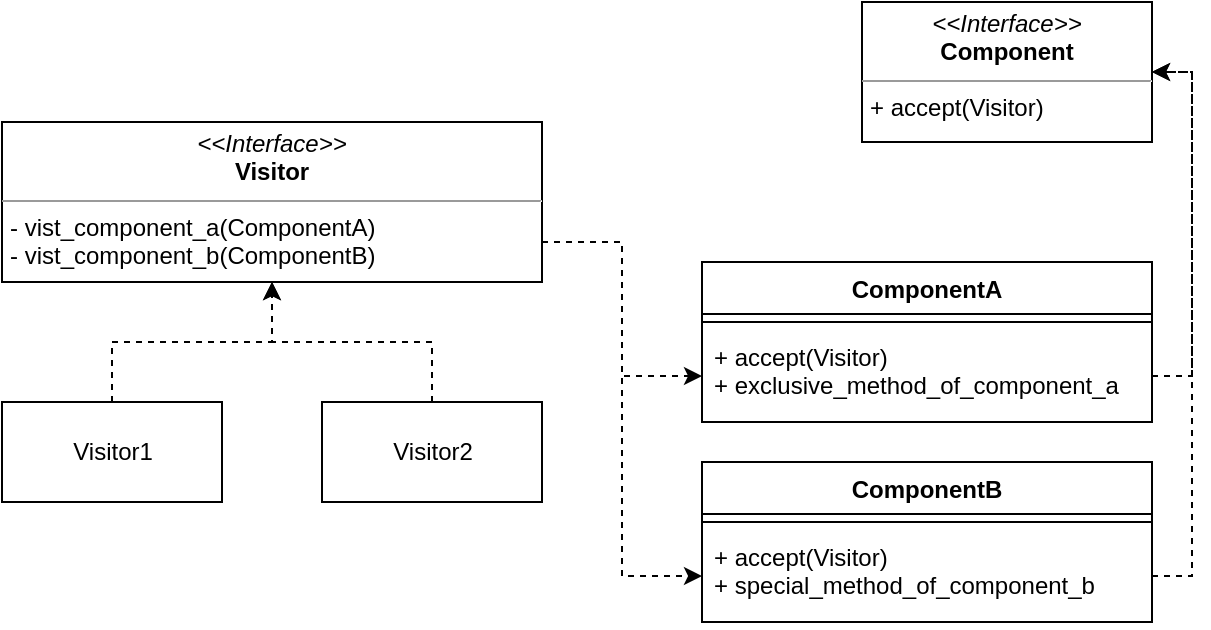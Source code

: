 <mxfile version="14.6.13" type="device"><diagram id="Xx6WHkbZ90wGw88ztGpZ" name="Page-1"><mxGraphModel dx="901" dy="813" grid="1" gridSize="10" guides="1" tooltips="1" connect="1" arrows="1" fold="1" page="1" pageScale="1" pageWidth="827" pageHeight="1169" math="0" shadow="0"><root><mxCell id="0"/><mxCell id="1" parent="0"/><mxCell id="hlbYt0CpxBl905jt_Tql-21" value="&lt;p style=&quot;margin: 0px ; margin-top: 4px ; text-align: center&quot;&gt;&lt;i&gt;&amp;lt;&amp;lt;Interface&amp;gt;&amp;gt;&lt;/i&gt;&lt;br&gt;&lt;b&gt;Component&lt;/b&gt;&lt;/p&gt;&lt;hr size=&quot;1&quot;&gt;&lt;p style=&quot;margin: 0px ; margin-left: 4px&quot;&gt;&lt;span style=&quot;text-align: center&quot;&gt;+ accept(Visitor)&lt;/span&gt;&lt;/p&gt;" style="verticalAlign=top;align=left;overflow=fill;fontSize=12;fontFamily=Helvetica;html=1;" parent="1" vertex="1"><mxGeometry x="530" y="110" width="145" height="70" as="geometry"/></mxCell><mxCell id="PdH6mdrat9ktG83yWWH1-1" value="ComponentA" style="swimlane;fontStyle=1;align=center;verticalAlign=top;childLayout=stackLayout;horizontal=1;startSize=26;horizontalStack=0;resizeParent=1;resizeParentMax=0;resizeLast=0;collapsible=1;marginBottom=0;" parent="1" vertex="1"><mxGeometry x="450" y="240" width="225" height="80" as="geometry"/></mxCell><mxCell id="PdH6mdrat9ktG83yWWH1-3" value="" style="line;strokeWidth=1;fillColor=none;align=left;verticalAlign=middle;spacingTop=-1;spacingLeft=3;spacingRight=3;rotatable=0;labelPosition=right;points=[];portConstraint=eastwest;" parent="PdH6mdrat9ktG83yWWH1-1" vertex="1"><mxGeometry y="26" width="225" height="8" as="geometry"/></mxCell><mxCell id="PdH6mdrat9ktG83yWWH1-4" value="+ accept(Visitor)&#10;+ exclusive_method_of_component_a" style="text;strokeColor=none;fillColor=none;align=left;verticalAlign=top;spacingLeft=4;spacingRight=4;overflow=hidden;rotatable=0;points=[[0,0.5],[1,0.5]];portConstraint=eastwest;" parent="PdH6mdrat9ktG83yWWH1-1" vertex="1"><mxGeometry y="34" width="225" height="46" as="geometry"/></mxCell><mxCell id="OpUIba-qulyqJziwVzyo-3" value="ComponentB" style="swimlane;fontStyle=1;align=center;verticalAlign=top;childLayout=stackLayout;horizontal=1;startSize=26;horizontalStack=0;resizeParent=1;resizeParentMax=0;resizeLast=0;collapsible=1;marginBottom=0;" vertex="1" parent="1"><mxGeometry x="450" y="340" width="225" height="80" as="geometry"/></mxCell><mxCell id="OpUIba-qulyqJziwVzyo-4" value="" style="line;strokeWidth=1;fillColor=none;align=left;verticalAlign=middle;spacingTop=-1;spacingLeft=3;spacingRight=3;rotatable=0;labelPosition=right;points=[];portConstraint=eastwest;" vertex="1" parent="OpUIba-qulyqJziwVzyo-3"><mxGeometry y="26" width="225" height="8" as="geometry"/></mxCell><mxCell id="OpUIba-qulyqJziwVzyo-5" value="+ accept(Visitor)&#10;+ special_method_of_component_b" style="text;strokeColor=none;fillColor=none;align=left;verticalAlign=top;spacingLeft=4;spacingRight=4;overflow=hidden;rotatable=0;points=[[0,0.5],[1,0.5]];portConstraint=eastwest;" vertex="1" parent="OpUIba-qulyqJziwVzyo-3"><mxGeometry y="34" width="225" height="46" as="geometry"/></mxCell><mxCell id="OpUIba-qulyqJziwVzyo-24" style="edgeStyle=orthogonalEdgeStyle;rounded=0;orthogonalLoop=1;jettySize=auto;html=1;exitX=1;exitY=0.75;exitDx=0;exitDy=0;entryX=0;entryY=0.5;entryDx=0;entryDy=0;dashed=1;" edge="1" parent="1" source="OpUIba-qulyqJziwVzyo-6" target="PdH6mdrat9ktG83yWWH1-4"><mxGeometry relative="1" as="geometry"/></mxCell><mxCell id="OpUIba-qulyqJziwVzyo-25" style="edgeStyle=orthogonalEdgeStyle;rounded=0;orthogonalLoop=1;jettySize=auto;html=1;exitX=1;exitY=0.75;exitDx=0;exitDy=0;entryX=0;entryY=0.5;entryDx=0;entryDy=0;dashed=1;" edge="1" parent="1" source="OpUIba-qulyqJziwVzyo-6" target="OpUIba-qulyqJziwVzyo-5"><mxGeometry relative="1" as="geometry"/></mxCell><mxCell id="OpUIba-qulyqJziwVzyo-6" value="&lt;p style=&quot;margin: 0px ; margin-top: 4px ; text-align: center&quot;&gt;&lt;i&gt;&amp;lt;&amp;lt;Interface&amp;gt;&amp;gt;&lt;/i&gt;&lt;br&gt;&lt;b&gt;Visitor&lt;/b&gt;&lt;/p&gt;&lt;hr size=&quot;1&quot;&gt;&lt;p style=&quot;margin: 0px ; margin-left: 4px&quot;&gt;&lt;span style=&quot;text-align: center&quot;&gt;- vist_component_a(ComponentA)&lt;/span&gt;&lt;/p&gt;&lt;p style=&quot;margin: 0px ; margin-left: 4px&quot;&gt;&lt;span style=&quot;text-align: center&quot;&gt;- vist_component_b(ComponentB)&lt;/span&gt;&lt;span style=&quot;text-align: center&quot;&gt;&lt;br&gt;&lt;/span&gt;&lt;/p&gt;" style="verticalAlign=top;align=left;overflow=fill;fontSize=12;fontFamily=Helvetica;html=1;" vertex="1" parent="1"><mxGeometry x="100" y="170" width="270" height="80" as="geometry"/></mxCell><mxCell id="OpUIba-qulyqJziwVzyo-18" style="edgeStyle=orthogonalEdgeStyle;rounded=0;orthogonalLoop=1;jettySize=auto;html=1;exitX=0.5;exitY=0;exitDx=0;exitDy=0;entryX=0.5;entryY=1;entryDx=0;entryDy=0;dashed=1;" edge="1" parent="1" source="OpUIba-qulyqJziwVzyo-16" target="OpUIba-qulyqJziwVzyo-6"><mxGeometry relative="1" as="geometry"/></mxCell><mxCell id="OpUIba-qulyqJziwVzyo-16" value="Visitor1" style="html=1;" vertex="1" parent="1"><mxGeometry x="100" y="310" width="110" height="50" as="geometry"/></mxCell><mxCell id="OpUIba-qulyqJziwVzyo-19" style="edgeStyle=orthogonalEdgeStyle;rounded=0;orthogonalLoop=1;jettySize=auto;html=1;exitX=0.5;exitY=0;exitDx=0;exitDy=0;entryX=0.5;entryY=1;entryDx=0;entryDy=0;dashed=1;" edge="1" parent="1" source="OpUIba-qulyqJziwVzyo-17" target="OpUIba-qulyqJziwVzyo-6"><mxGeometry relative="1" as="geometry"/></mxCell><mxCell id="OpUIba-qulyqJziwVzyo-17" value="Visitor2" style="html=1;" vertex="1" parent="1"><mxGeometry x="260" y="310" width="110" height="50" as="geometry"/></mxCell><mxCell id="OpUIba-qulyqJziwVzyo-26" style="edgeStyle=orthogonalEdgeStyle;rounded=0;orthogonalLoop=1;jettySize=auto;html=1;exitX=1;exitY=0.5;exitDx=0;exitDy=0;entryX=1;entryY=0.5;entryDx=0;entryDy=0;dashed=1;" edge="1" parent="1" source="PdH6mdrat9ktG83yWWH1-4" target="hlbYt0CpxBl905jt_Tql-21"><mxGeometry relative="1" as="geometry"/></mxCell><mxCell id="OpUIba-qulyqJziwVzyo-27" style="edgeStyle=orthogonalEdgeStyle;rounded=0;orthogonalLoop=1;jettySize=auto;html=1;exitX=1;exitY=0.5;exitDx=0;exitDy=0;entryX=1;entryY=0.5;entryDx=0;entryDy=0;dashed=1;" edge="1" parent="1" source="OpUIba-qulyqJziwVzyo-5" target="hlbYt0CpxBl905jt_Tql-21"><mxGeometry relative="1" as="geometry"/></mxCell></root></mxGraphModel></diagram></mxfile>